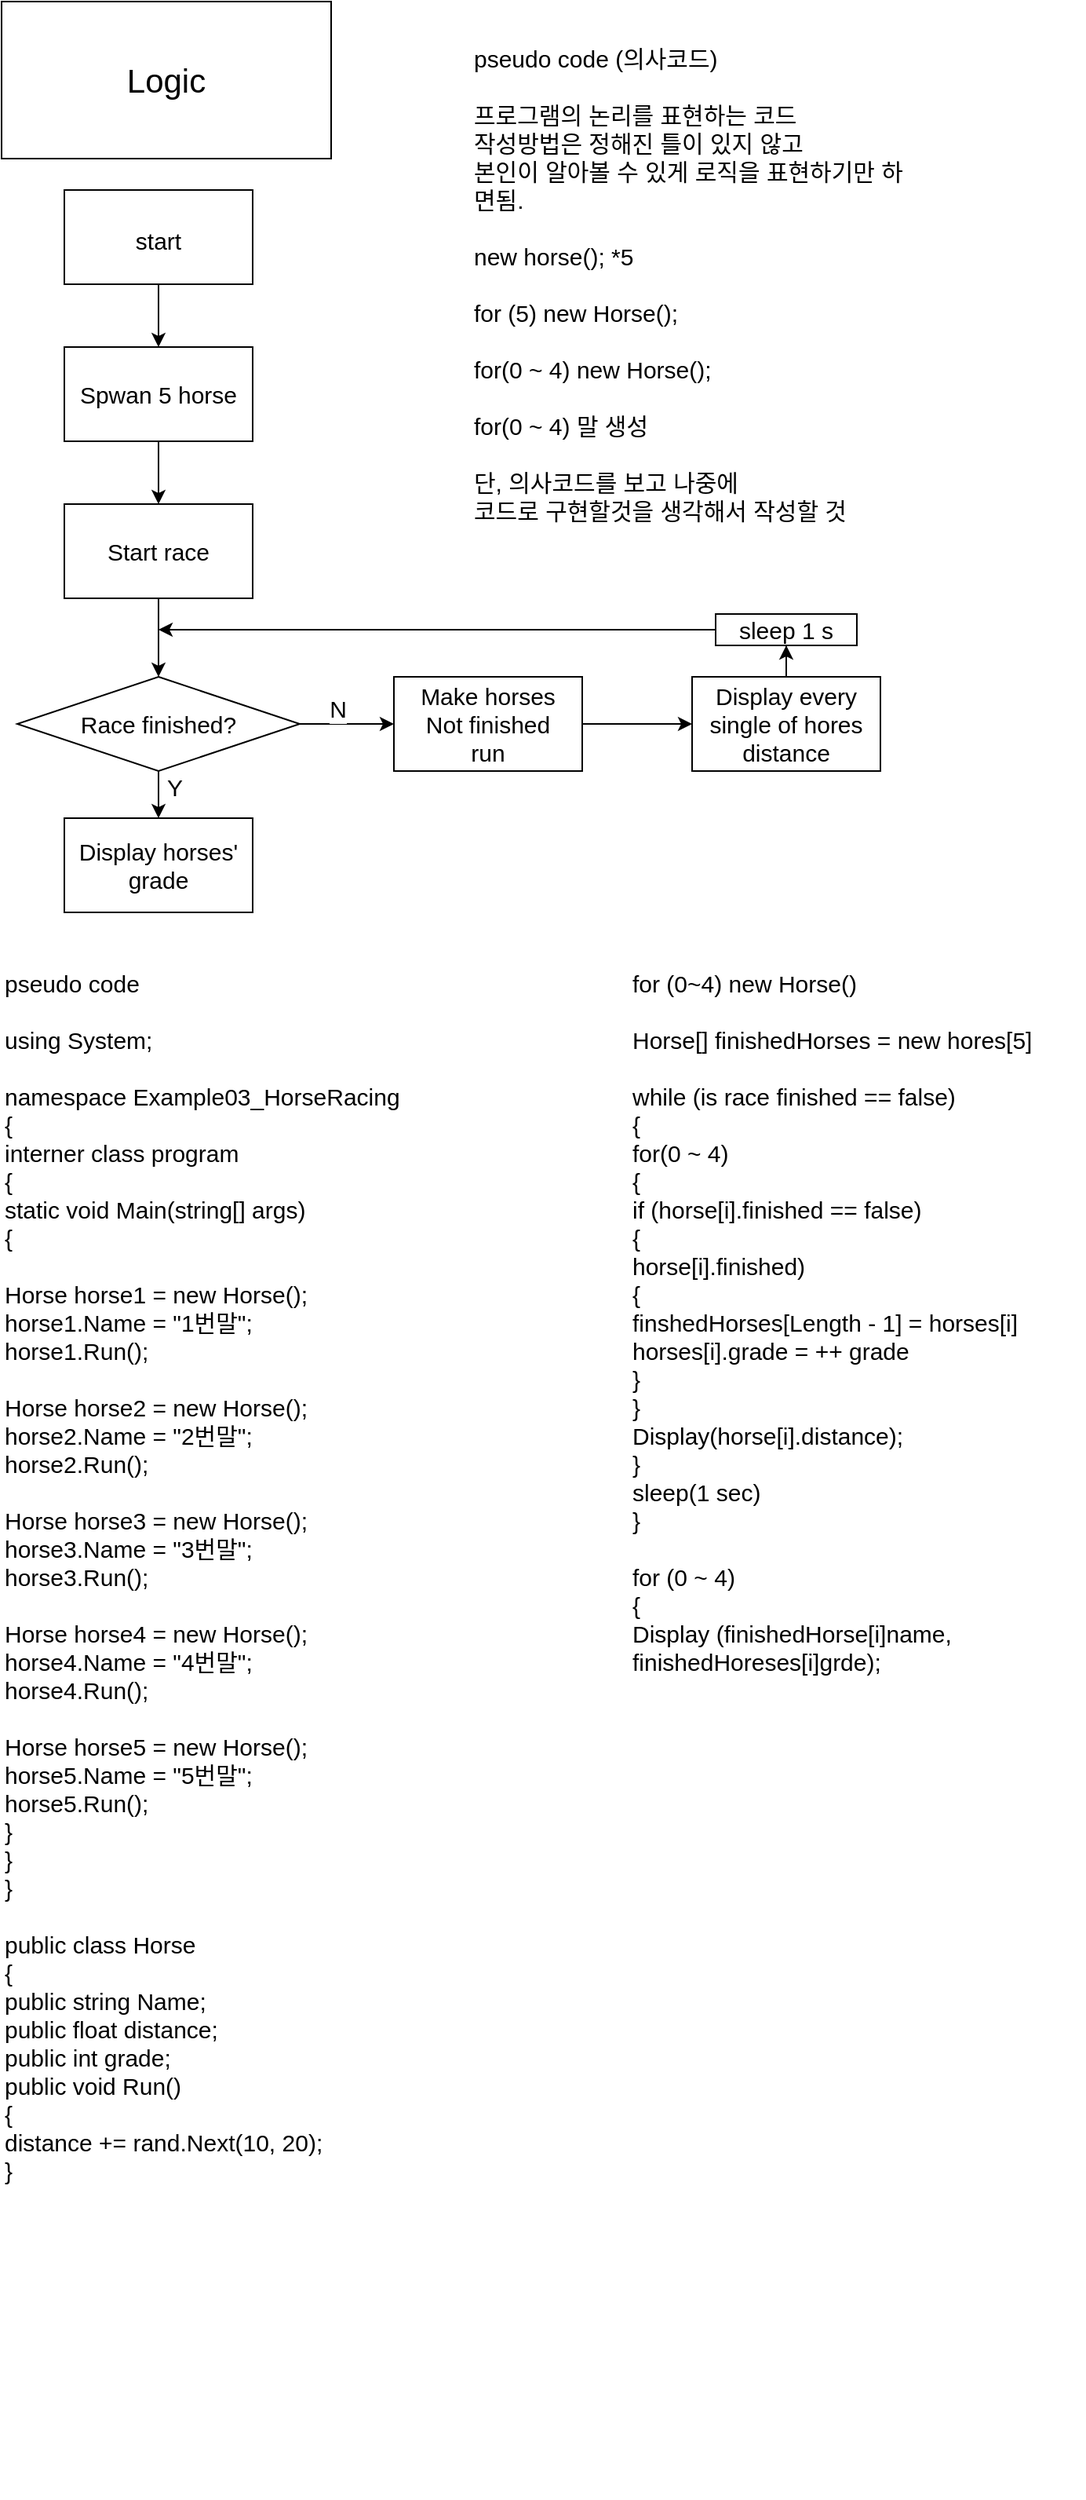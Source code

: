 <mxfile version="20.3.6" type="device"><diagram id="C5RBs43oDa-KdzZeNtuy" name="Page-1"><mxGraphModel dx="1422" dy="1963" grid="1" gridSize="10" guides="1" tooltips="1" connect="1" arrows="1" fold="1" page="1" pageScale="1" pageWidth="827" pageHeight="1169" math="0" shadow="0"><root><mxCell id="WIyWlLk6GJQsqaUBKTNV-0"/><mxCell id="WIyWlLk6GJQsqaUBKTNV-1" parent="WIyWlLk6GJQsqaUBKTNV-0"/><mxCell id="QdIrUC87JU-BDJm9omiE-1" value="&lt;font style=&quot;font-size: 21px;&quot;&gt;Logic&lt;/font&gt;" style="rounded=0;whiteSpace=wrap;html=1;strokeWidth=1;" vertex="1" parent="WIyWlLk6GJQsqaUBKTNV-1"><mxGeometry x="40" y="-80" width="210" height="100" as="geometry"/></mxCell><mxCell id="QdIrUC87JU-BDJm9omiE-6" style="edgeStyle=orthogonalEdgeStyle;rounded=0;orthogonalLoop=1;jettySize=auto;html=1;entryX=0.5;entryY=0;entryDx=0;entryDy=0;fontSize=15;" edge="1" parent="WIyWlLk6GJQsqaUBKTNV-1" source="QdIrUC87JU-BDJm9omiE-4" target="QdIrUC87JU-BDJm9omiE-5"><mxGeometry relative="1" as="geometry"/></mxCell><mxCell id="QdIrUC87JU-BDJm9omiE-4" value="&lt;font style=&quot;font-size: 15px;&quot;&gt;start&lt;/font&gt;" style="rounded=0;whiteSpace=wrap;html=1;strokeWidth=1;fontSize=21;" vertex="1" parent="WIyWlLk6GJQsqaUBKTNV-1"><mxGeometry x="80" y="40" width="120" height="60" as="geometry"/></mxCell><mxCell id="QdIrUC87JU-BDJm9omiE-10" value="" style="edgeStyle=orthogonalEdgeStyle;rounded=0;orthogonalLoop=1;jettySize=auto;html=1;fontSize=15;" edge="1" parent="WIyWlLk6GJQsqaUBKTNV-1" source="QdIrUC87JU-BDJm9omiE-5" target="QdIrUC87JU-BDJm9omiE-9"><mxGeometry relative="1" as="geometry"/></mxCell><mxCell id="QdIrUC87JU-BDJm9omiE-5" value="Spwan 5 horse" style="rounded=0;whiteSpace=wrap;html=1;strokeWidth=1;fontSize=15;" vertex="1" parent="WIyWlLk6GJQsqaUBKTNV-1"><mxGeometry x="80" y="140" width="120" height="60" as="geometry"/></mxCell><mxCell id="QdIrUC87JU-BDJm9omiE-12" value="" style="edgeStyle=orthogonalEdgeStyle;rounded=0;orthogonalLoop=1;jettySize=auto;html=1;fontSize=15;entryX=0.5;entryY=0;entryDx=0;entryDy=0;" edge="1" parent="WIyWlLk6GJQsqaUBKTNV-1" source="QdIrUC87JU-BDJm9omiE-9" target="QdIrUC87JU-BDJm9omiE-17"><mxGeometry relative="1" as="geometry"><mxPoint x="140" y="360" as="targetPoint"/></mxGeometry></mxCell><mxCell id="QdIrUC87JU-BDJm9omiE-9" value="Start race" style="whiteSpace=wrap;html=1;fontSize=15;rounded=0;strokeWidth=1;" vertex="1" parent="WIyWlLk6GJQsqaUBKTNV-1"><mxGeometry x="80" y="240" width="120" height="60" as="geometry"/></mxCell><mxCell id="QdIrUC87JU-BDJm9omiE-15" value="Display horses'&lt;br&gt;grade" style="whiteSpace=wrap;html=1;fontSize=15;rounded=0;strokeWidth=1;" vertex="1" parent="WIyWlLk6GJQsqaUBKTNV-1"><mxGeometry x="80" y="440" width="120" height="60" as="geometry"/></mxCell><mxCell id="QdIrUC87JU-BDJm9omiE-28" value="N" style="edgeStyle=orthogonalEdgeStyle;rounded=0;orthogonalLoop=1;jettySize=auto;html=1;entryX=0;entryY=0.5;entryDx=0;entryDy=0;fontSize=15;" edge="1" parent="WIyWlLk6GJQsqaUBKTNV-1" source="QdIrUC87JU-BDJm9omiE-17" target="QdIrUC87JU-BDJm9omiE-27"><mxGeometry x="-0.2" y="10" relative="1" as="geometry"><mxPoint as="offset"/></mxGeometry></mxCell><mxCell id="QdIrUC87JU-BDJm9omiE-39" value="Y" style="edgeStyle=orthogonalEdgeStyle;rounded=0;orthogonalLoop=1;jettySize=auto;html=1;exitX=0.5;exitY=1;exitDx=0;exitDy=0;fontSize=15;" edge="1" parent="WIyWlLk6GJQsqaUBKTNV-1" source="QdIrUC87JU-BDJm9omiE-17"><mxGeometry x="-0.333" y="10" relative="1" as="geometry"><mxPoint x="140" y="440" as="targetPoint"/><mxPoint as="offset"/></mxGeometry></mxCell><mxCell id="QdIrUC87JU-BDJm9omiE-17" value="Race finished?" style="rhombus;whiteSpace=wrap;html=1;strokeWidth=1;fontSize=15;" vertex="1" parent="WIyWlLk6GJQsqaUBKTNV-1"><mxGeometry x="50" y="350" width="180" height="60" as="geometry"/></mxCell><mxCell id="QdIrUC87JU-BDJm9omiE-24" value="" style="edgeStyle=orthogonalEdgeStyle;rounded=0;orthogonalLoop=1;jettySize=auto;html=1;fontSize=15;" edge="1" parent="WIyWlLk6GJQsqaUBKTNV-1" source="QdIrUC87JU-BDJm9omiE-20" target="QdIrUC87JU-BDJm9omiE-23"><mxGeometry relative="1" as="geometry"/></mxCell><mxCell id="QdIrUC87JU-BDJm9omiE-20" value="Display every single of hores&lt;br&gt;distance" style="whiteSpace=wrap;html=1;fontSize=15;strokeWidth=1;" vertex="1" parent="WIyWlLk6GJQsqaUBKTNV-1"><mxGeometry x="480" y="350" width="120" height="60" as="geometry"/></mxCell><mxCell id="QdIrUC87JU-BDJm9omiE-25" style="edgeStyle=orthogonalEdgeStyle;rounded=0;orthogonalLoop=1;jettySize=auto;html=1;fontSize=15;" edge="1" parent="WIyWlLk6GJQsqaUBKTNV-1" source="QdIrUC87JU-BDJm9omiE-23"><mxGeometry relative="1" as="geometry"><mxPoint x="140" y="320" as="targetPoint"/></mxGeometry></mxCell><mxCell id="QdIrUC87JU-BDJm9omiE-23" value="sleep 1 s" style="rounded=0;whiteSpace=wrap;html=1;strokeWidth=1;fontSize=15;" vertex="1" parent="WIyWlLk6GJQsqaUBKTNV-1"><mxGeometry x="495" y="310" width="90" height="20" as="geometry"/></mxCell><mxCell id="QdIrUC87JU-BDJm9omiE-29" style="edgeStyle=orthogonalEdgeStyle;rounded=0;orthogonalLoop=1;jettySize=auto;html=1;entryX=0;entryY=0.5;entryDx=0;entryDy=0;fontSize=15;" edge="1" parent="WIyWlLk6GJQsqaUBKTNV-1" source="QdIrUC87JU-BDJm9omiE-27" target="QdIrUC87JU-BDJm9omiE-20"><mxGeometry relative="1" as="geometry"/></mxCell><mxCell id="QdIrUC87JU-BDJm9omiE-27" value="Make horses &lt;br&gt;Not finished&lt;br&gt;run" style="rounded=0;whiteSpace=wrap;html=1;strokeWidth=1;fontSize=15;" vertex="1" parent="WIyWlLk6GJQsqaUBKTNV-1"><mxGeometry x="290" y="350" width="120" height="60" as="geometry"/></mxCell><mxCell id="QdIrUC87JU-BDJm9omiE-34" value="&lt;div style=&quot;text-align: left;&quot;&gt;&lt;span style=&quot;background-color: initial;&quot;&gt;pseudo code (의사코드)&lt;/span&gt;&lt;/div&gt;&lt;div style=&quot;text-align: left;&quot;&gt;&lt;br&gt;&lt;/div&gt;&lt;div style=&quot;text-align: left;&quot;&gt;&lt;span style=&quot;background-color: initial;&quot;&gt;프로그램의 논리를 표현하는 코드&lt;/span&gt;&lt;/div&gt;&lt;div style=&quot;text-align: left;&quot;&gt;&lt;span style=&quot;background-color: initial;&quot;&gt;작성방법은 정해진 틀이 있지 않고&lt;/span&gt;&lt;/div&gt;&lt;div style=&quot;text-align: left;&quot;&gt;&lt;span style=&quot;background-color: initial;&quot;&gt;본인이 알아볼 수 있게 로직을 표현하기만 하면됨.&lt;/span&gt;&lt;/div&gt;&lt;div style=&quot;text-align: left;&quot;&gt;&lt;span style=&quot;background-color: initial;&quot;&gt;&lt;br&gt;&lt;/span&gt;&lt;/div&gt;&lt;div style=&quot;text-align: left;&quot;&gt;new horse(); *5&lt;/div&gt;&lt;div style=&quot;text-align: left;&quot;&gt;&lt;br&gt;&lt;/div&gt;&lt;div style=&quot;text-align: left;&quot;&gt;for (5) new Horse();&lt;/div&gt;&lt;div style=&quot;text-align: left;&quot;&gt;&lt;br&gt;&lt;/div&gt;&lt;div style=&quot;text-align: left;&quot;&gt;for(0 ~ 4) new Horse();&lt;/div&gt;&lt;div style=&quot;text-align: left;&quot;&gt;&lt;br&gt;&lt;/div&gt;&lt;div style=&quot;text-align: left;&quot;&gt;for(0 ~ 4) 말 생성&lt;/div&gt;&lt;div style=&quot;text-align: left;&quot;&gt;&lt;br&gt;&lt;/div&gt;&lt;div style=&quot;text-align: left;&quot;&gt;단, 의사코드를 보고 나중에&lt;/div&gt;&lt;div style=&quot;text-align: left;&quot;&gt;코드로 구현할것을 생각해서 작성할 것&lt;/div&gt;" style="text;html=1;strokeColor=none;fillColor=none;align=center;verticalAlign=middle;whiteSpace=wrap;rounded=0;strokeWidth=1;fontSize=15;horizontal=1;" vertex="1" parent="WIyWlLk6GJQsqaUBKTNV-1"><mxGeometry x="340" y="-80" width="285.5" height="360" as="geometry"/></mxCell><mxCell id="QdIrUC87JU-BDJm9omiE-41" value="pseudo code&lt;br&gt;&lt;br&gt;using System;&lt;br&gt;&lt;br&gt;&lt;div&gt;namespace Example03_HorseRacing&lt;/div&gt;&lt;div&gt;{&amp;nbsp;&lt;/div&gt;&lt;div&gt;interner class program&lt;/div&gt;&lt;div&gt;{&lt;/div&gt;static void Main(string[] args)&lt;br&gt;{&lt;br&gt;&lt;br&gt;Horse horse1 = new Horse();&lt;br&gt;horse1.Name = &quot;1번말&quot;;&lt;br&gt;horse1.Run();&lt;br&gt;&lt;br&gt;Horse horse2 = new Horse();&lt;br&gt;horse2.Name = &quot;2번말&quot;;&lt;br&gt;horse2.Run();&lt;br&gt;&lt;br&gt;Horse horse3 = new Horse();&lt;br&gt;horse3.Name = &quot;3번말&quot;;&lt;br&gt;horse3.Run();&lt;br&gt;&lt;br&gt;Horse horse4 = new Horse();&lt;br&gt;horse4.Name = &quot;4번말&quot;;&lt;br&gt;horse4.Run();&lt;br&gt;&lt;br&gt;Horse horse5 = new Horse();&lt;br&gt;horse5.Name = &quot;5번말&quot;;&lt;br&gt;horse5.Run();&lt;br&gt;}&lt;br&gt;}&lt;br&gt;}&lt;br&gt;&lt;br&gt;&lt;div&gt;public class Horse&lt;/div&gt;&lt;div&gt;{&lt;/div&gt;&lt;div&gt;public string Name;&lt;br&gt;&lt;/div&gt;&lt;div&gt;public float distance;&lt;/div&gt;&lt;div&gt;public int grade;&lt;/div&gt;&lt;div&gt;&lt;div&gt;public void Run()&lt;/div&gt;&lt;div&gt;{&lt;/div&gt;&lt;div&gt;distance += rand.Next(10, 20);&lt;/div&gt;&lt;div&gt;}&lt;/div&gt;&lt;/div&gt;&lt;br&gt;&lt;br&gt;&lt;br&gt;&lt;br&gt;" style="text;html=1;strokeColor=none;fillColor=none;align=left;verticalAlign=top;whiteSpace=wrap;rounded=0;strokeWidth=1;fontSize=15;horizontal=1;labelPosition=center;verticalLabelPosition=middle;" vertex="1" parent="WIyWlLk6GJQsqaUBKTNV-1"><mxGeometry x="40" y="530" width="360" height="980" as="geometry"/></mxCell><mxCell id="QdIrUC87JU-BDJm9omiE-44" value="for (0~4) new Horse()&lt;br&gt;&lt;br&gt;Horse[] finishedHorses = new hores[5]&lt;br&gt;&lt;br&gt;while (is race finished == false)&lt;br&gt;{&lt;br&gt;for(0 ~ 4)&lt;br&gt;{&lt;br&gt;if (horse[i].finished == false)&lt;br&gt;{&lt;br&gt;horse[i].finished)&lt;br&gt;{&lt;br&gt;finshedHorses[Length - 1] = horses[i]&lt;br&gt;horses[i].grade = ++ grade&lt;br&gt;}&lt;br&gt;}&lt;br&gt;Display(horse[i].distance);&lt;br&gt;}&lt;br&gt;sleep(1 sec)&lt;br&gt;}&lt;br&gt;&lt;br&gt;for (0 ~ 4)&lt;br&gt;{&lt;br&gt;Display (finishedHorse[i]name, finishedHoreses[i]grde);" style="text;whiteSpace=wrap;html=1;fontSize=15;" vertex="1" parent="WIyWlLk6GJQsqaUBKTNV-1"><mxGeometry x="440" y="530" width="290" height="850" as="geometry"/></mxCell></root></mxGraphModel></diagram></mxfile>